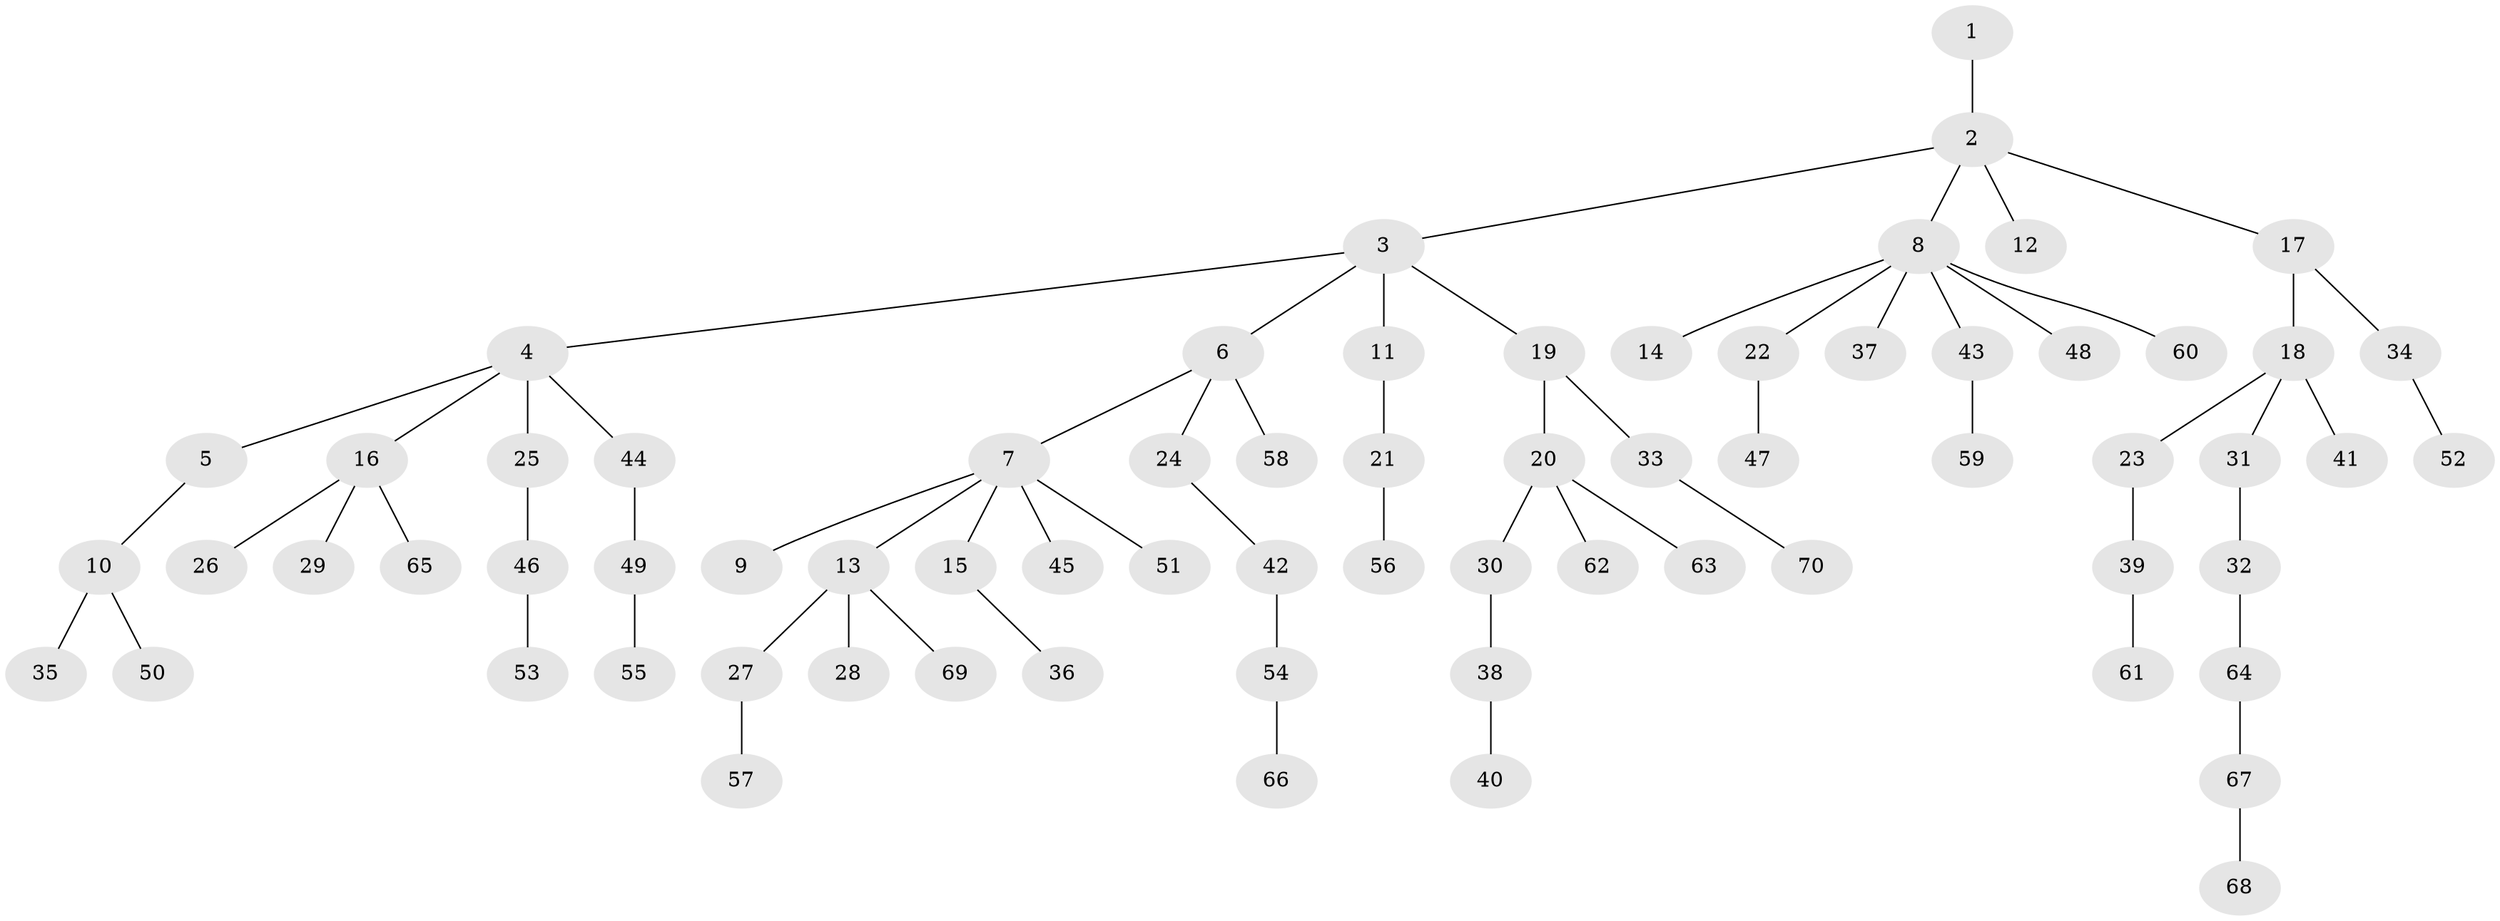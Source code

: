 // Generated by graph-tools (version 1.1) at 2025/36/03/09/25 02:36:51]
// undirected, 70 vertices, 69 edges
graph export_dot {
graph [start="1"]
  node [color=gray90,style=filled];
  1;
  2;
  3;
  4;
  5;
  6;
  7;
  8;
  9;
  10;
  11;
  12;
  13;
  14;
  15;
  16;
  17;
  18;
  19;
  20;
  21;
  22;
  23;
  24;
  25;
  26;
  27;
  28;
  29;
  30;
  31;
  32;
  33;
  34;
  35;
  36;
  37;
  38;
  39;
  40;
  41;
  42;
  43;
  44;
  45;
  46;
  47;
  48;
  49;
  50;
  51;
  52;
  53;
  54;
  55;
  56;
  57;
  58;
  59;
  60;
  61;
  62;
  63;
  64;
  65;
  66;
  67;
  68;
  69;
  70;
  1 -- 2;
  2 -- 3;
  2 -- 8;
  2 -- 12;
  2 -- 17;
  3 -- 4;
  3 -- 6;
  3 -- 11;
  3 -- 19;
  4 -- 5;
  4 -- 16;
  4 -- 25;
  4 -- 44;
  5 -- 10;
  6 -- 7;
  6 -- 24;
  6 -- 58;
  7 -- 9;
  7 -- 13;
  7 -- 15;
  7 -- 45;
  7 -- 51;
  8 -- 14;
  8 -- 22;
  8 -- 37;
  8 -- 43;
  8 -- 48;
  8 -- 60;
  10 -- 35;
  10 -- 50;
  11 -- 21;
  13 -- 27;
  13 -- 28;
  13 -- 69;
  15 -- 36;
  16 -- 26;
  16 -- 29;
  16 -- 65;
  17 -- 18;
  17 -- 34;
  18 -- 23;
  18 -- 31;
  18 -- 41;
  19 -- 20;
  19 -- 33;
  20 -- 30;
  20 -- 62;
  20 -- 63;
  21 -- 56;
  22 -- 47;
  23 -- 39;
  24 -- 42;
  25 -- 46;
  27 -- 57;
  30 -- 38;
  31 -- 32;
  32 -- 64;
  33 -- 70;
  34 -- 52;
  38 -- 40;
  39 -- 61;
  42 -- 54;
  43 -- 59;
  44 -- 49;
  46 -- 53;
  49 -- 55;
  54 -- 66;
  64 -- 67;
  67 -- 68;
}
